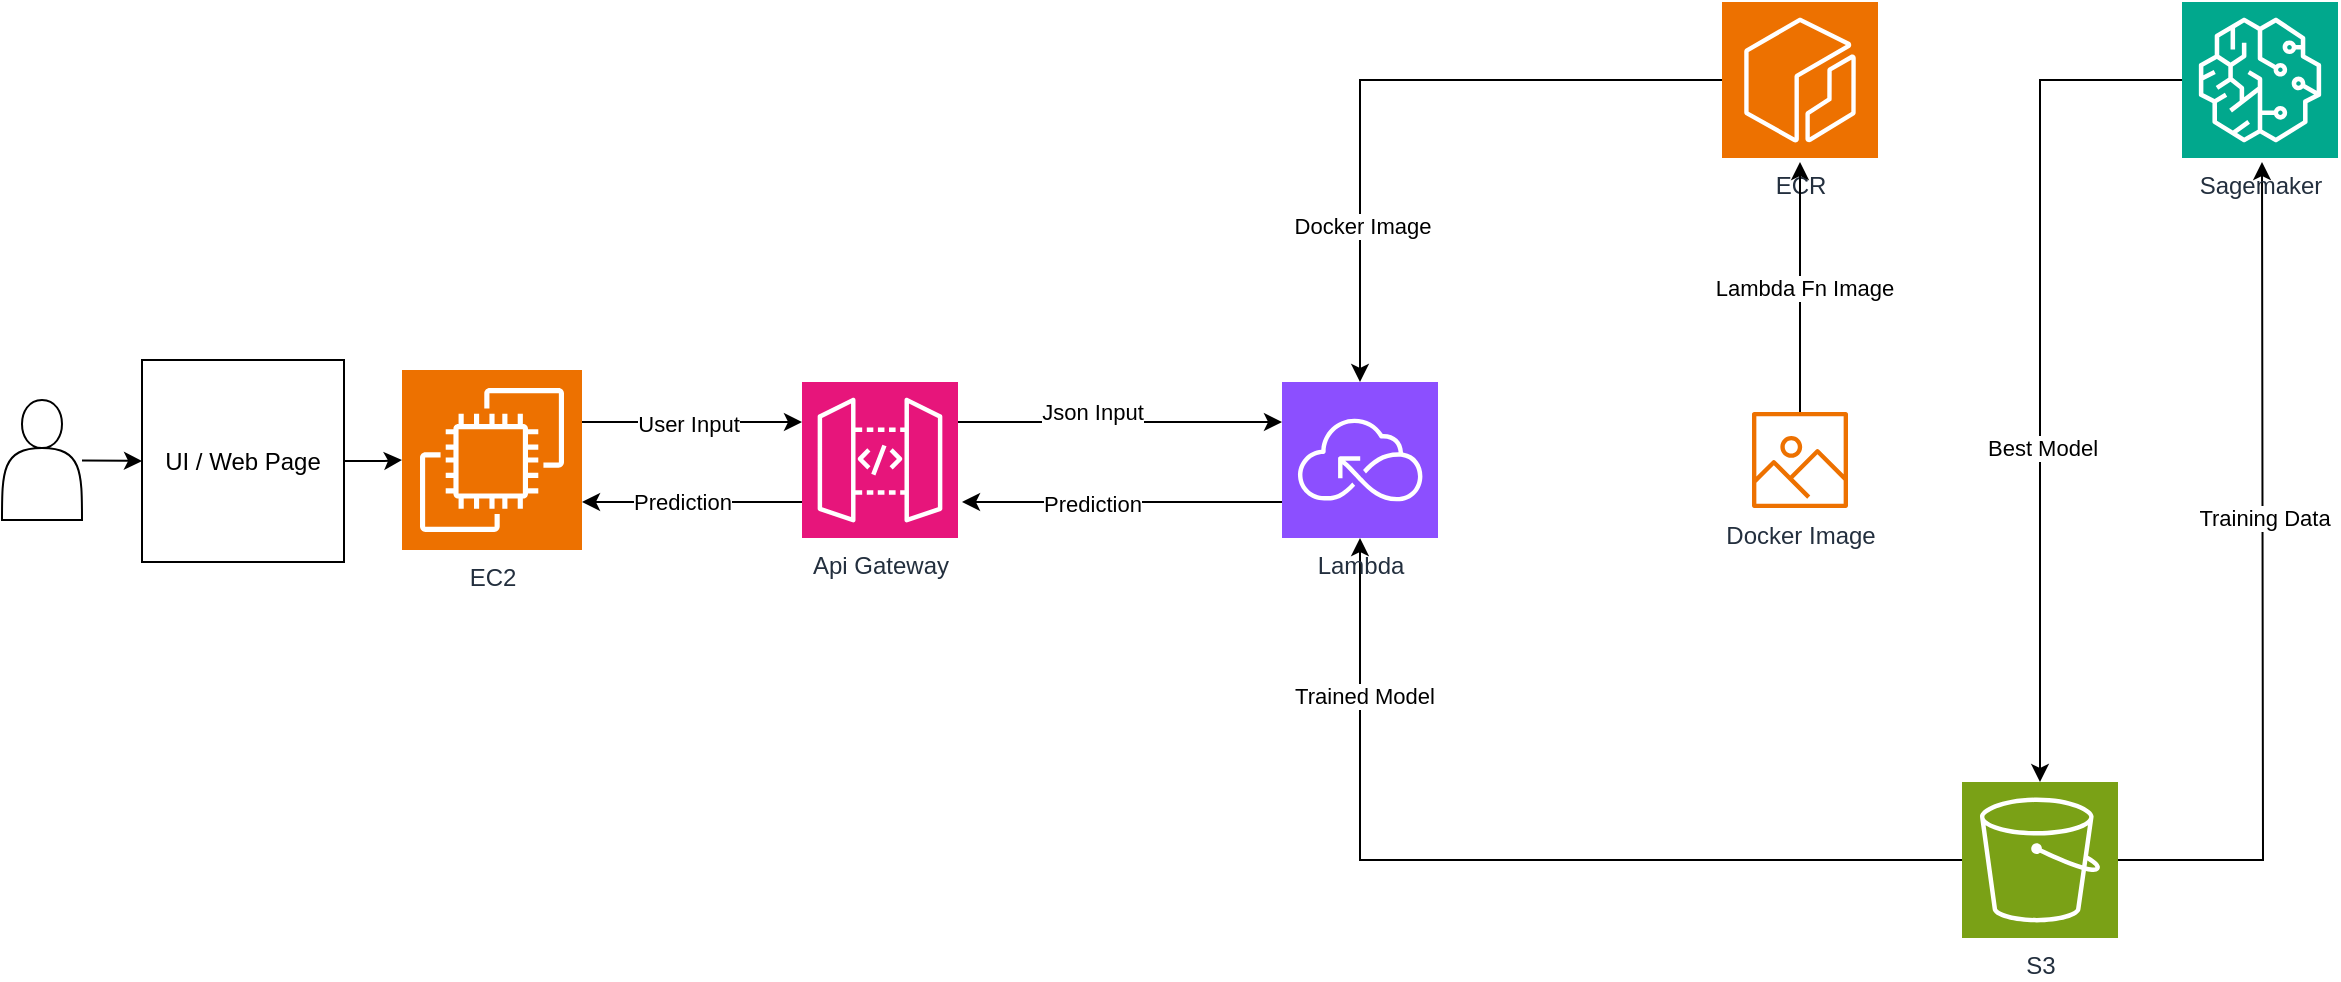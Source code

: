 <mxfile version="24.7.12">
  <diagram name="Page-1" id="ayhWVuikUaZeDiz5R5nk">
    <mxGraphModel dx="2079" dy="785" grid="1" gridSize="10" guides="1" tooltips="1" connect="1" arrows="1" fold="1" page="1" pageScale="1" pageWidth="850" pageHeight="1100" math="0" shadow="0">
      <root>
        <mxCell id="0" />
        <mxCell id="1" parent="0" />
        <object label="ECR" id="yCElPlFAfByriis_kiri-6">
          <mxCell style="sketch=0;points=[[0,0,0],[0.25,0,0],[0.5,0,0],[0.75,0,0],[1,0,0],[0,1,0],[0.25,1,0],[0.5,1,0],[0.75,1,0],[1,1,0],[0,0.25,0],[0,0.5,0],[0,0.75,0],[1,0.25,0],[1,0.5,0],[1,0.75,0]];outlineConnect=0;fontColor=#232F3E;fillColor=#ED7100;strokeColor=#ffffff;dashed=0;verticalLabelPosition=bottom;verticalAlign=top;align=center;html=1;fontSize=12;fontStyle=0;aspect=fixed;shape=mxgraph.aws4.resourceIcon;resIcon=mxgraph.aws4.ecr;" vertex="1" parent="1">
            <mxGeometry x="740" y="130" width="78" height="78" as="geometry" />
          </mxCell>
        </object>
        <mxCell id="yCElPlFAfByriis_kiri-14" style="edgeStyle=orthogonalEdgeStyle;rounded=0;orthogonalLoop=1;jettySize=auto;html=1;" edge="1" parent="1" source="yCElPlFAfByriis_kiri-7">
          <mxGeometry relative="1" as="geometry">
            <mxPoint x="1010" y="210" as="targetPoint" />
          </mxGeometry>
        </mxCell>
        <mxCell id="yCElPlFAfByriis_kiri-15" value="Training Data" style="edgeLabel;html=1;align=center;verticalAlign=middle;resizable=0;points=[];" vertex="1" connectable="0" parent="yCElPlFAfByriis_kiri-14">
          <mxGeometry x="0.155" relative="1" as="geometry">
            <mxPoint as="offset" />
          </mxGeometry>
        </mxCell>
        <mxCell id="yCElPlFAfByriis_kiri-23" style="edgeStyle=orthogonalEdgeStyle;rounded=0;orthogonalLoop=1;jettySize=auto;html=1;" edge="1" parent="1" source="yCElPlFAfByriis_kiri-7" target="yCElPlFAfByriis_kiri-8">
          <mxGeometry relative="1" as="geometry" />
        </mxCell>
        <mxCell id="yCElPlFAfByriis_kiri-24" value="Trained Model" style="edgeLabel;html=1;align=center;verticalAlign=middle;resizable=0;points=[];" vertex="1" connectable="0" parent="yCElPlFAfByriis_kiri-23">
          <mxGeometry x="0.658" y="-2" relative="1" as="geometry">
            <mxPoint as="offset" />
          </mxGeometry>
        </mxCell>
        <mxCell id="yCElPlFAfByriis_kiri-7" value="S3" style="sketch=0;points=[[0,0,0],[0.25,0,0],[0.5,0,0],[0.75,0,0],[1,0,0],[0,1,0],[0.25,1,0],[0.5,1,0],[0.75,1,0],[1,1,0],[0,0.25,0],[0,0.5,0],[0,0.75,0],[1,0.25,0],[1,0.5,0],[1,0.75,0]];outlineConnect=0;fontColor=#232F3E;fillColor=#7AA116;strokeColor=#ffffff;dashed=0;verticalLabelPosition=bottom;verticalAlign=top;align=center;html=1;fontSize=12;fontStyle=0;aspect=fixed;shape=mxgraph.aws4.resourceIcon;resIcon=mxgraph.aws4.s3;" vertex="1" parent="1">
          <mxGeometry x="860" y="520" width="78" height="78" as="geometry" />
        </mxCell>
        <mxCell id="yCElPlFAfByriis_kiri-26" style="edgeStyle=orthogonalEdgeStyle;rounded=0;orthogonalLoop=1;jettySize=auto;html=1;" edge="1" parent="1" source="yCElPlFAfByriis_kiri-8">
          <mxGeometry relative="1" as="geometry">
            <mxPoint x="360" y="380" as="targetPoint" />
            <Array as="points">
              <mxPoint x="530" y="380" />
              <mxPoint x="530" y="380" />
            </Array>
          </mxGeometry>
        </mxCell>
        <mxCell id="yCElPlFAfByriis_kiri-28" value="Prediction" style="edgeLabel;html=1;align=center;verticalAlign=middle;resizable=0;points=[];" vertex="1" connectable="0" parent="yCElPlFAfByriis_kiri-26">
          <mxGeometry x="0.188" y="1" relative="1" as="geometry">
            <mxPoint as="offset" />
          </mxGeometry>
        </mxCell>
        <mxCell id="yCElPlFAfByriis_kiri-8" value="Lambda" style="sketch=0;points=[[0,0,0],[0.25,0,0],[0.5,0,0],[0.75,0,0],[1,0,0],[0,1,0],[0.25,1,0],[0.5,1,0],[0.75,1,0],[1,1,0],[0,0.25,0],[0,0.5,0],[0,0.75,0],[1,0.25,0],[1,0.5,0],[1,0.75,0]];outlineConnect=0;fontColor=#232F3E;fillColor=#8C4FFF;strokeColor=#ffffff;dashed=0;verticalLabelPosition=bottom;verticalAlign=top;align=center;html=1;fontSize=12;fontStyle=0;aspect=fixed;shape=mxgraph.aws4.resourceIcon;resIcon=mxgraph.aws4.serverless;" vertex="1" parent="1">
          <mxGeometry x="520" y="320" width="78" height="78" as="geometry" />
        </mxCell>
        <mxCell id="yCElPlFAfByriis_kiri-13" style="edgeStyle=orthogonalEdgeStyle;rounded=0;orthogonalLoop=1;jettySize=auto;html=1;" edge="1" parent="1" source="yCElPlFAfByriis_kiri-9" target="yCElPlFAfByriis_kiri-7">
          <mxGeometry relative="1" as="geometry" />
        </mxCell>
        <mxCell id="yCElPlFAfByriis_kiri-16" value="Best Model" style="edgeLabel;html=1;align=center;verticalAlign=middle;resizable=0;points=[];" vertex="1" connectable="0" parent="yCElPlFAfByriis_kiri-13">
          <mxGeometry x="0.208" y="1" relative="1" as="geometry">
            <mxPoint as="offset" />
          </mxGeometry>
        </mxCell>
        <mxCell id="yCElPlFAfByriis_kiri-9" value="Sagemaker" style="sketch=0;points=[[0,0,0],[0.25,0,0],[0.5,0,0],[0.75,0,0],[1,0,0],[0,1,0],[0.25,1,0],[0.5,1,0],[0.75,1,0],[1,1,0],[0,0.25,0],[0,0.5,0],[0,0.75,0],[1,0.25,0],[1,0.5,0],[1,0.75,0]];outlineConnect=0;fontColor=#232F3E;fillColor=#01A88D;strokeColor=#ffffff;dashed=0;verticalLabelPosition=bottom;verticalAlign=top;align=center;html=1;fontSize=12;fontStyle=0;aspect=fixed;shape=mxgraph.aws4.resourceIcon;resIcon=mxgraph.aws4.sagemaker;" vertex="1" parent="1">
          <mxGeometry x="970" y="130" width="78" height="78" as="geometry" />
        </mxCell>
        <mxCell id="yCElPlFAfByriis_kiri-29" style="edgeStyle=orthogonalEdgeStyle;rounded=0;orthogonalLoop=1;jettySize=auto;html=1;" edge="1" parent="1" source="yCElPlFAfByriis_kiri-10" target="yCElPlFAfByriis_kiri-11">
          <mxGeometry relative="1" as="geometry">
            <Array as="points">
              <mxPoint x="230" y="340" />
              <mxPoint x="230" y="340" />
            </Array>
          </mxGeometry>
        </mxCell>
        <mxCell id="yCElPlFAfByriis_kiri-30" value="User Input" style="edgeLabel;html=1;align=center;verticalAlign=middle;resizable=0;points=[];" vertex="1" connectable="0" parent="yCElPlFAfByriis_kiri-29">
          <mxGeometry x="-0.036" y="-1" relative="1" as="geometry">
            <mxPoint as="offset" />
          </mxGeometry>
        </mxCell>
        <mxCell id="yCElPlFAfByriis_kiri-10" value="EC2" style="sketch=0;points=[[0,0,0],[0.25,0,0],[0.5,0,0],[0.75,0,0],[1,0,0],[0,1,0],[0.25,1,0],[0.5,1,0],[0.75,1,0],[1,1,0],[0,0.25,0],[0,0.5,0],[0,0.75,0],[1,0.25,0],[1,0.5,0],[1,0.75,0]];outlineConnect=0;fontColor=#232F3E;fillColor=#ED7100;strokeColor=#ffffff;dashed=0;verticalLabelPosition=bottom;verticalAlign=top;align=center;html=1;fontSize=12;fontStyle=0;aspect=fixed;shape=mxgraph.aws4.resourceIcon;resIcon=mxgraph.aws4.ec2;" vertex="1" parent="1">
          <mxGeometry x="80" y="314" width="90" height="90" as="geometry" />
        </mxCell>
        <mxCell id="yCElPlFAfByriis_kiri-25" style="edgeStyle=orthogonalEdgeStyle;rounded=0;orthogonalLoop=1;jettySize=auto;html=1;" edge="1" parent="1" source="yCElPlFAfByriis_kiri-11" target="yCElPlFAfByriis_kiri-8">
          <mxGeometry relative="1" as="geometry">
            <Array as="points">
              <mxPoint x="410" y="340" />
              <mxPoint x="410" y="340" />
            </Array>
          </mxGeometry>
        </mxCell>
        <mxCell id="yCElPlFAfByriis_kiri-27" value="Json Input" style="edgeLabel;html=1;align=center;verticalAlign=middle;resizable=0;points=[];" vertex="1" connectable="0" parent="yCElPlFAfByriis_kiri-25">
          <mxGeometry x="-0.321" y="3" relative="1" as="geometry">
            <mxPoint x="12" y="-2" as="offset" />
          </mxGeometry>
        </mxCell>
        <mxCell id="yCElPlFAfByriis_kiri-11" value="Api Gateway" style="sketch=0;points=[[0,0,0],[0.25,0,0],[0.5,0,0],[0.75,0,0],[1,0,0],[0,1,0],[0.25,1,0],[0.5,1,0],[0.75,1,0],[1,1,0],[0,0.25,0],[0,0.5,0],[0,0.75,0],[1,0.25,0],[1,0.5,0],[1,0.75,0]];outlineConnect=0;fontColor=#232F3E;fillColor=#E7157B;strokeColor=#ffffff;dashed=0;verticalLabelPosition=bottom;verticalAlign=top;align=center;html=1;fontSize=12;fontStyle=0;aspect=fixed;shape=mxgraph.aws4.resourceIcon;resIcon=mxgraph.aws4.api_gateway;" vertex="1" parent="1">
          <mxGeometry x="280" y="320" width="78" height="78" as="geometry" />
        </mxCell>
        <mxCell id="yCElPlFAfByriis_kiri-17" style="edgeStyle=orthogonalEdgeStyle;rounded=0;orthogonalLoop=1;jettySize=auto;html=1;" edge="1" parent="1" source="yCElPlFAfByriis_kiri-12">
          <mxGeometry relative="1" as="geometry">
            <mxPoint x="779" y="210" as="targetPoint" />
          </mxGeometry>
        </mxCell>
        <mxCell id="yCElPlFAfByriis_kiri-20" value="Lambda Fn Image" style="edgeLabel;html=1;align=center;verticalAlign=middle;resizable=0;points=[];" vertex="1" connectable="0" parent="yCElPlFAfByriis_kiri-17">
          <mxGeometry x="0.004" y="-1" relative="1" as="geometry">
            <mxPoint as="offset" />
          </mxGeometry>
        </mxCell>
        <mxCell id="yCElPlFAfByriis_kiri-12" value="Docker Image" style="sketch=0;outlineConnect=0;fontColor=#232F3E;gradientColor=none;fillColor=#ED7100;strokeColor=none;dashed=0;verticalLabelPosition=bottom;verticalAlign=top;align=center;html=1;fontSize=12;fontStyle=0;aspect=fixed;pointerEvents=1;shape=mxgraph.aws4.container_registry_image;" vertex="1" parent="1">
          <mxGeometry x="755" y="335" width="48" height="48" as="geometry" />
        </mxCell>
        <mxCell id="yCElPlFAfByriis_kiri-21" style="edgeStyle=orthogonalEdgeStyle;rounded=0;orthogonalLoop=1;jettySize=auto;html=1;entryX=0.5;entryY=0;entryDx=0;entryDy=0;entryPerimeter=0;" edge="1" parent="1" source="yCElPlFAfByriis_kiri-6" target="yCElPlFAfByriis_kiri-8">
          <mxGeometry relative="1" as="geometry" />
        </mxCell>
        <mxCell id="yCElPlFAfByriis_kiri-22" value="Docker Image" style="edgeLabel;html=1;align=center;verticalAlign=middle;resizable=0;points=[];" vertex="1" connectable="0" parent="yCElPlFAfByriis_kiri-21">
          <mxGeometry x="0.53" y="1" relative="1" as="geometry">
            <mxPoint as="offset" />
          </mxGeometry>
        </mxCell>
        <mxCell id="yCElPlFAfByriis_kiri-31" style="edgeStyle=orthogonalEdgeStyle;rounded=0;orthogonalLoop=1;jettySize=auto;html=1;" edge="1" parent="1" source="yCElPlFAfByriis_kiri-11">
          <mxGeometry relative="1" as="geometry">
            <mxPoint x="170" y="380" as="targetPoint" />
            <Array as="points">
              <mxPoint x="170" y="380" />
            </Array>
          </mxGeometry>
        </mxCell>
        <mxCell id="yCElPlFAfByriis_kiri-32" value="Prediction" style="edgeLabel;html=1;align=center;verticalAlign=middle;resizable=0;points=[];" vertex="1" connectable="0" parent="yCElPlFAfByriis_kiri-31">
          <mxGeometry x="-0.13" y="2" relative="1" as="geometry">
            <mxPoint x="-12" y="-2" as="offset" />
          </mxGeometry>
        </mxCell>
        <mxCell id="yCElPlFAfByriis_kiri-33" value="" style="shape=actor;whiteSpace=wrap;html=1;" vertex="1" parent="1">
          <mxGeometry x="-120" y="329" width="40" height="60" as="geometry" />
        </mxCell>
        <mxCell id="yCElPlFAfByriis_kiri-36" value="" style="edgeStyle=orthogonalEdgeStyle;rounded=0;orthogonalLoop=1;jettySize=auto;html=1;" edge="1" parent="1" source="yCElPlFAfByriis_kiri-34" target="yCElPlFAfByriis_kiri-10">
          <mxGeometry relative="1" as="geometry" />
        </mxCell>
        <mxCell id="yCElPlFAfByriis_kiri-34" value="UI / Web Page" style="whiteSpace=wrap;html=1;aspect=fixed;" vertex="1" parent="1">
          <mxGeometry x="-50" y="309" width="101" height="101" as="geometry" />
        </mxCell>
        <mxCell id="yCElPlFAfByriis_kiri-35" value="" style="endArrow=classic;html=1;rounded=0;entryX=0;entryY=0.5;entryDx=0;entryDy=0;" edge="1" parent="1" source="yCElPlFAfByriis_kiri-33" target="yCElPlFAfByriis_kiri-34">
          <mxGeometry width="50" height="50" relative="1" as="geometry">
            <mxPoint x="460" y="430" as="sourcePoint" />
            <mxPoint x="510" y="380" as="targetPoint" />
          </mxGeometry>
        </mxCell>
      </root>
    </mxGraphModel>
  </diagram>
</mxfile>
